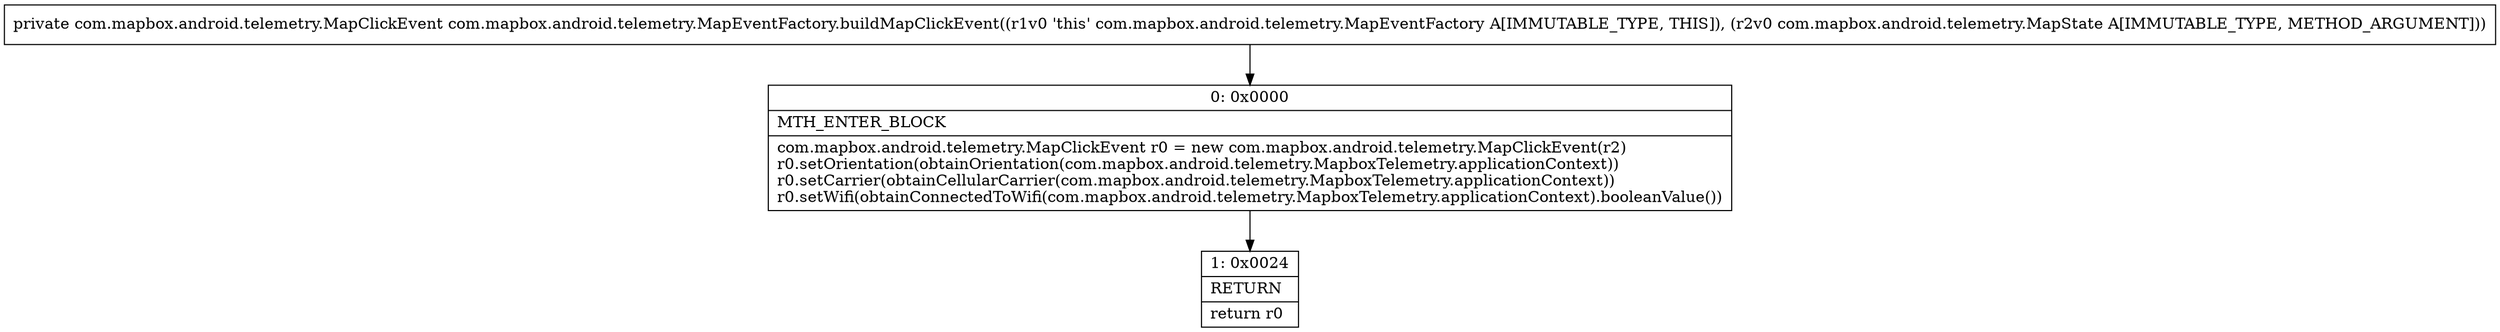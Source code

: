 digraph "CFG forcom.mapbox.android.telemetry.MapEventFactory.buildMapClickEvent(Lcom\/mapbox\/android\/telemetry\/MapState;)Lcom\/mapbox\/android\/telemetry\/MapClickEvent;" {
Node_0 [shape=record,label="{0\:\ 0x0000|MTH_ENTER_BLOCK\l|com.mapbox.android.telemetry.MapClickEvent r0 = new com.mapbox.android.telemetry.MapClickEvent(r2)\lr0.setOrientation(obtainOrientation(com.mapbox.android.telemetry.MapboxTelemetry.applicationContext))\lr0.setCarrier(obtainCellularCarrier(com.mapbox.android.telemetry.MapboxTelemetry.applicationContext))\lr0.setWifi(obtainConnectedToWifi(com.mapbox.android.telemetry.MapboxTelemetry.applicationContext).booleanValue())\l}"];
Node_1 [shape=record,label="{1\:\ 0x0024|RETURN\l|return r0\l}"];
MethodNode[shape=record,label="{private com.mapbox.android.telemetry.MapClickEvent com.mapbox.android.telemetry.MapEventFactory.buildMapClickEvent((r1v0 'this' com.mapbox.android.telemetry.MapEventFactory A[IMMUTABLE_TYPE, THIS]), (r2v0 com.mapbox.android.telemetry.MapState A[IMMUTABLE_TYPE, METHOD_ARGUMENT])) }"];
MethodNode -> Node_0;
Node_0 -> Node_1;
}

